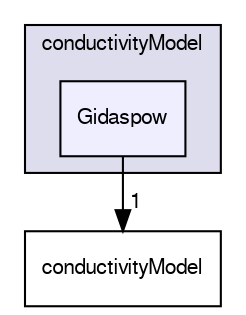 digraph "applications/solvers/multiphase/twoPhaseEulerFoam/phaseCompressibleTurbulenceModels/kineticTheoryModels/conductivityModel/Gidaspow" {
  bgcolor=transparent;
  compound=true
  node [ fontsize="10", fontname="FreeSans"];
  edge [ labelfontsize="10", labelfontname="FreeSans"];
  subgraph clusterdir_ba321717d448fd8e54ed59d33003675b {
    graph [ bgcolor="#ddddee", pencolor="black", label="conductivityModel" fontname="FreeSans", fontsize="10", URL="dir_ba321717d448fd8e54ed59d33003675b.html"]
  dir_185907c3465b49c5fddacc31ead2a5f7 [shape=box, label="Gidaspow", style="filled", fillcolor="#eeeeff", pencolor="black", URL="dir_185907c3465b49c5fddacc31ead2a5f7.html"];
  }
  dir_f9cdb259ae9ed700b3494ad660c24205 [shape=box label="conductivityModel" URL="dir_f9cdb259ae9ed700b3494ad660c24205.html"];
  dir_185907c3465b49c5fddacc31ead2a5f7->dir_f9cdb259ae9ed700b3494ad660c24205 [headlabel="1", labeldistance=1.5 headhref="dir_000241_000240.html"];
}
